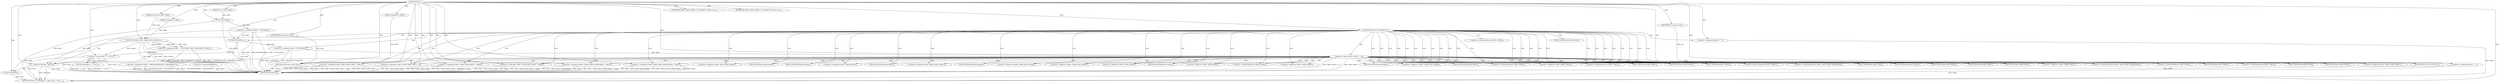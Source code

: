 digraph "FUN1" {  
"8" [label = <(METHOD,FUN1)<SUB>1</SUB>> ]
"155" [label = <(METHOD_RETURN,bool)<SUB>1</SUB>> ]
"9" [label = <(PARAM,struct VAR1 *VAR2)<SUB>1</SUB>> ]
"10" [label = <(PARAM,const struct VAR3 *VAR4)<SUB>1</SUB>> ]
"11" [label = <(PARAM,unsigned int VAR5)<SUB>2</SUB>> ]
"12" [label = <(PARAM,unsigned int *VAR6)<SUB>2</SUB>> ]
"15" [label = <(&lt;operator&gt;.assignment,*VAR7 = FUN2(VAR2))<SUB>4</SUB>> ]
"24" [label = <(&lt;operator&gt;.assignment,VAR11 = FUN3(VAR4, VAR5, sizeof(VAR10), &amp;VAR11))<SUB>11</SUB>> ]
"33" [label = <(FUN4,FUN4(VAR11 == NULL))<SUB>14</SUB>> ]
"37" [label = <(&lt;operator&gt;.assignment,VAR13 = VAR14[VAR15][VAR11-&gt;VAR16][VAR17])<SUB>16</SUB>> ]
"76" [label = <(&lt;operator&gt;.assignment,VAR2-&gt;VAR22.VAR23.VAR24[VAR25] = VAR15)<SUB>31</SUB>> ]
"87" [label = <(&lt;operator&gt;.assignment,VAR2-&gt;VAR22.VAR23.VAR24[VAR26] = VAR27)<SUB>32</SUB>> ]
"98" [label = <(&lt;operator&gt;.assignment,VAR2-&gt;VAR22.VAR23.VAR13 = VAR17)<SUB>33</SUB>> ]
"107" [label = <(&lt;operator&gt;.assignment,VAR2-&gt;VAR22.VAR23.VAR28 = VAR29)<SUB>34</SUB>> ]
"116" [label = <(&lt;operator&gt;.assignment,VAR2-&gt;VAR22.VAR23.VAR30 = VAR25)<SUB>35</SUB>> ]
"125" [label = <(&lt;operator&gt;.assignment,VAR2-&gt;VAR22.VAR23.VAR31 = 0)<SUB>36</SUB>> ]
"134" [label = <(RETURN,return true;,return true;)<SUB>37</SUB>> ]
"153" [label = <(RETURN,return false;,return false;)<SUB>43</SUB>> ]
"49" [label = <(IDENTIFIER,VAR13,switch(VAR13))<SUB>17</SUB>> ]
"135" [label = <(IDENTIFIER,true,return true;)<SUB>37</SUB>> ]
"138" [label = <(FUN6,FUN6(VAR7, VAR32))<SUB>40</SUB>> ]
"154" [label = <(IDENTIFIER,false,return false;)<SUB>43</SUB>> ]
"17" [label = <(FUN2,FUN2(VAR2))<SUB>4</SUB>> ]
"26" [label = <(FUN3,FUN3(VAR4, VAR5, sizeof(VAR10), &amp;VAR11))<SUB>11</SUB>> ]
"34" [label = <(&lt;operator&gt;.equals,VAR11 == NULL)<SUB>14</SUB>> ]
"52" [label = <(&lt;operator&gt;.assignment,VAR9 = FUN5(VAR7))<SUB>19</SUB>> ]
"68" [label = <(IDENTIFIER,VAR20,{
	default:
		VAR9 = FUN5(VAR7);
		if (VAR9-&gt;VA...)<SUB>24</SUB>> ]
"71" [label = <(IDENTIFIER,VAR21,{
	default:
		VAR9 = FUN5(VAR7);
		if (VAR9-&gt;VA...)<SUB>26</SUB>> ]
"72" [label = <(&lt;operator&gt;.assignment,VAR12 = &quot;&quot;)<SUB>27</SUB>> ]
"142" [label = <(FUN7,FUN7(VAR7, FUN8(VAR2), 0, VAR4, NULL, NULL,
			...)<SUB>41</SUB>> ]
"29" [label = <(&lt;operator&gt;.sizeOf,sizeof(VAR10))<SUB>11</SUB>> ]
"57" [label = <(&lt;operator&gt;.equals,VAR9-&gt;VAR18 == 0)<SUB>20</SUB>> ]
"54" [label = <(FUN5,FUN5(VAR7))<SUB>19</SUB>> ]
"63" [label = <(&lt;operator&gt;.assignment,VAR12 = &quot;&quot;)<SUB>21</SUB>> ]
"144" [label = <(FUN8,FUN8(VAR2))<SUB>41</SUB>> ]
"77" [label = <(&lt;operator&gt;.indirectIndexAccess,VAR2-&gt;VAR22.VAR23.VAR24[VAR25])<SUB>31</SUB>> ]
"88" [label = <(&lt;operator&gt;.indirectIndexAccess,VAR2-&gt;VAR22.VAR23.VAR24[VAR26])<SUB>32</SUB>> ]
"99" [label = <(&lt;operator&gt;.fieldAccess,VAR2-&gt;VAR22.VAR23.VAR13)<SUB>33</SUB>> ]
"108" [label = <(&lt;operator&gt;.fieldAccess,VAR2-&gt;VAR22.VAR23.VAR28)<SUB>34</SUB>> ]
"117" [label = <(&lt;operator&gt;.fieldAccess,VAR2-&gt;VAR22.VAR23.VAR30)<SUB>35</SUB>> ]
"126" [label = <(&lt;operator&gt;.fieldAccess,VAR2-&gt;VAR22.VAR23.VAR31)<SUB>36</SUB>> ]
"78" [label = <(&lt;operator&gt;.fieldAccess,VAR2-&gt;VAR22.VAR23.VAR24)<SUB>31</SUB>> ]
"89" [label = <(&lt;operator&gt;.fieldAccess,VAR2-&gt;VAR22.VAR23.VAR24)<SUB>32</SUB>> ]
"100" [label = <(&lt;operator&gt;.fieldAccess,VAR2-&gt;VAR22.VAR23)<SUB>33</SUB>> ]
"105" [label = <(FIELD_IDENTIFIER,VAR13,VAR13)<SUB>33</SUB>> ]
"109" [label = <(&lt;operator&gt;.fieldAccess,VAR2-&gt;VAR22.VAR23)<SUB>34</SUB>> ]
"114" [label = <(FIELD_IDENTIFIER,VAR28,VAR28)<SUB>34</SUB>> ]
"118" [label = <(&lt;operator&gt;.fieldAccess,VAR2-&gt;VAR22.VAR23)<SUB>35</SUB>> ]
"123" [label = <(FIELD_IDENTIFIER,VAR30,VAR30)<SUB>35</SUB>> ]
"127" [label = <(&lt;operator&gt;.fieldAccess,VAR2-&gt;VAR22.VAR23)<SUB>36</SUB>> ]
"132" [label = <(FIELD_IDENTIFIER,VAR31,VAR31)<SUB>36</SUB>> ]
"79" [label = <(&lt;operator&gt;.fieldAccess,VAR2-&gt;VAR22.VAR23)<SUB>31</SUB>> ]
"84" [label = <(FIELD_IDENTIFIER,VAR24,VAR24)<SUB>31</SUB>> ]
"90" [label = <(&lt;operator&gt;.fieldAccess,VAR2-&gt;VAR22.VAR23)<SUB>32</SUB>> ]
"95" [label = <(FIELD_IDENTIFIER,VAR24,VAR24)<SUB>32</SUB>> ]
"101" [label = <(&lt;operator&gt;.indirectFieldAccess,VAR2-&gt;VAR22)<SUB>33</SUB>> ]
"104" [label = <(FIELD_IDENTIFIER,VAR23,VAR23)<SUB>33</SUB>> ]
"110" [label = <(&lt;operator&gt;.indirectFieldAccess,VAR2-&gt;VAR22)<SUB>34</SUB>> ]
"113" [label = <(FIELD_IDENTIFIER,VAR23,VAR23)<SUB>34</SUB>> ]
"119" [label = <(&lt;operator&gt;.indirectFieldAccess,VAR2-&gt;VAR22)<SUB>35</SUB>> ]
"122" [label = <(FIELD_IDENTIFIER,VAR23,VAR23)<SUB>35</SUB>> ]
"128" [label = <(&lt;operator&gt;.indirectFieldAccess,VAR2-&gt;VAR22)<SUB>36</SUB>> ]
"131" [label = <(FIELD_IDENTIFIER,VAR23,VAR23)<SUB>36</SUB>> ]
"58" [label = <(&lt;operator&gt;.indirectFieldAccess,VAR9-&gt;VAR18)<SUB>20</SUB>> ]
"80" [label = <(&lt;operator&gt;.indirectFieldAccess,VAR2-&gt;VAR22)<SUB>31</SUB>> ]
"83" [label = <(FIELD_IDENTIFIER,VAR23,VAR23)<SUB>31</SUB>> ]
"91" [label = <(&lt;operator&gt;.indirectFieldAccess,VAR2-&gt;VAR22)<SUB>32</SUB>> ]
"94" [label = <(FIELD_IDENTIFIER,VAR23,VAR23)<SUB>32</SUB>> ]
"103" [label = <(FIELD_IDENTIFIER,VAR22,VAR22)<SUB>33</SUB>> ]
"112" [label = <(FIELD_IDENTIFIER,VAR22,VAR22)<SUB>34</SUB>> ]
"121" [label = <(FIELD_IDENTIFIER,VAR22,VAR22)<SUB>35</SUB>> ]
"130" [label = <(FIELD_IDENTIFIER,VAR22,VAR22)<SUB>36</SUB>> ]
"60" [label = <(FIELD_IDENTIFIER,VAR18,VAR18)<SUB>20</SUB>> ]
"82" [label = <(FIELD_IDENTIFIER,VAR22,VAR22)<SUB>31</SUB>> ]
"93" [label = <(FIELD_IDENTIFIER,VAR22,VAR22)<SUB>32</SUB>> ]
  "153" -> "155"  [ label = "DDG: &lt;RET&gt;"] 
  "134" -> "155"  [ label = "DDG: &lt;RET&gt;"] 
  "12" -> "155"  [ label = "DDG: VAR6"] 
  "15" -> "155"  [ label = "DDG: VAR7"] 
  "17" -> "155"  [ label = "DDG: VAR2"] 
  "15" -> "155"  [ label = "DDG: FUN2(VAR2)"] 
  "15" -> "155"  [ label = "DDG: *VAR7 = FUN2(VAR2)"] 
  "26" -> "155"  [ label = "DDG: VAR4"] 
  "26" -> "155"  [ label = "DDG: VAR5"] 
  "29" -> "155"  [ label = "DDG: VAR10"] 
  "26" -> "155"  [ label = "DDG: &amp;VAR11"] 
  "24" -> "155"  [ label = "DDG: FUN3(VAR4, VAR5, sizeof(VAR10), &amp;VAR11)"] 
  "24" -> "155"  [ label = "DDG: VAR11 = FUN3(VAR4, VAR5, sizeof(VAR10), &amp;VAR11)"] 
  "34" -> "155"  [ label = "DDG: VAR11"] 
  "34" -> "155"  [ label = "DDG: NULL"] 
  "33" -> "155"  [ label = "DDG: VAR11 == NULL"] 
  "33" -> "155"  [ label = "DDG: FUN4(VAR11 == NULL)"] 
  "37" -> "155"  [ label = "DDG: VAR13"] 
  "37" -> "155"  [ label = "DDG: VAR14[VAR15][VAR11-&gt;VAR16][VAR17]"] 
  "37" -> "155"  [ label = "DDG: VAR13 = VAR14[VAR15][VAR11-&gt;VAR16][VAR17]"] 
  "52" -> "155"  [ label = "DDG: VAR9"] 
  "54" -> "155"  [ label = "DDG: VAR7"] 
  "52" -> "155"  [ label = "DDG: FUN5(VAR7)"] 
  "52" -> "155"  [ label = "DDG: VAR9 = FUN5(VAR7)"] 
  "57" -> "155"  [ label = "DDG: VAR9-&gt;VAR18"] 
  "57" -> "155"  [ label = "DDG: VAR9-&gt;VAR18 == 0"] 
  "76" -> "155"  [ label = "DDG: VAR2-&gt;VAR22.VAR23.VAR24[VAR25]"] 
  "76" -> "155"  [ label = "DDG: VAR15"] 
  "76" -> "155"  [ label = "DDG: VAR2-&gt;VAR22.VAR23.VAR24[VAR25] = VAR15"] 
  "87" -> "155"  [ label = "DDG: VAR2-&gt;VAR22.VAR23.VAR24[VAR26]"] 
  "87" -> "155"  [ label = "DDG: VAR2-&gt;VAR22.VAR23.VAR24[VAR26] = VAR27"] 
  "98" -> "155"  [ label = "DDG: VAR2-&gt;VAR22.VAR23.VAR13"] 
  "98" -> "155"  [ label = "DDG: VAR17"] 
  "98" -> "155"  [ label = "DDG: VAR2-&gt;VAR22.VAR23.VAR13 = VAR17"] 
  "107" -> "155"  [ label = "DDG: VAR2-&gt;VAR22.VAR23.VAR28"] 
  "107" -> "155"  [ label = "DDG: VAR2-&gt;VAR22.VAR23.VAR28 = VAR29"] 
  "116" -> "155"  [ label = "DDG: VAR2-&gt;VAR22.VAR23.VAR30"] 
  "116" -> "155"  [ label = "DDG: VAR25"] 
  "116" -> "155"  [ label = "DDG: VAR2-&gt;VAR22.VAR23.VAR30 = VAR25"] 
  "125" -> "155"  [ label = "DDG: VAR2-&gt;VAR22.VAR23.VAR31"] 
  "125" -> "155"  [ label = "DDG: VAR2-&gt;VAR22.VAR23.VAR31 = 0"] 
  "107" -> "155"  [ label = "DDG: VAR29"] 
  "87" -> "155"  [ label = "DDG: VAR27"] 
  "138" -> "155"  [ label = "DDG: VAR32"] 
  "8" -> "9"  [ label = "DDG: "] 
  "8" -> "10"  [ label = "DDG: "] 
  "8" -> "11"  [ label = "DDG: "] 
  "8" -> "12"  [ label = "DDG: "] 
  "17" -> "15"  [ label = "DDG: VAR2"] 
  "26" -> "24"  [ label = "DDG: VAR4"] 
  "26" -> "24"  [ label = "DDG: VAR5"] 
  "26" -> "24"  [ label = "DDG: &amp;VAR11"] 
  "8" -> "76"  [ label = "DDG: "] 
  "8" -> "87"  [ label = "DDG: "] 
  "8" -> "98"  [ label = "DDG: "] 
  "8" -> "107"  [ label = "DDG: "] 
  "8" -> "116"  [ label = "DDG: "] 
  "8" -> "125"  [ label = "DDG: "] 
  "135" -> "134"  [ label = "DDG: true"] 
  "8" -> "134"  [ label = "DDG: "] 
  "154" -> "153"  [ label = "DDG: false"] 
  "8" -> "153"  [ label = "DDG: "] 
  "34" -> "33"  [ label = "DDG: VAR11"] 
  "34" -> "33"  [ label = "DDG: NULL"] 
  "8" -> "49"  [ label = "DDG: "] 
  "8" -> "135"  [ label = "DDG: "] 
  "8" -> "154"  [ label = "DDG: "] 
  "9" -> "17"  [ label = "DDG: VAR2"] 
  "8" -> "17"  [ label = "DDG: "] 
  "10" -> "26"  [ label = "DDG: VAR4"] 
  "8" -> "26"  [ label = "DDG: "] 
  "11" -> "26"  [ label = "DDG: VAR5"] 
  "24" -> "34"  [ label = "DDG: VAR11"] 
  "26" -> "34"  [ label = "DDG: &amp;VAR11"] 
  "8" -> "34"  [ label = "DDG: "] 
  "54" -> "52"  [ label = "DDG: VAR7"] 
  "8" -> "68"  [ label = "DDG: "] 
  "8" -> "71"  [ label = "DDG: "] 
  "8" -> "72"  [ label = "DDG: "] 
  "15" -> "138"  [ label = "DDG: VAR7"] 
  "54" -> "138"  [ label = "DDG: VAR7"] 
  "8" -> "138"  [ label = "DDG: "] 
  "138" -> "142"  [ label = "DDG: VAR7"] 
  "8" -> "142"  [ label = "DDG: "] 
  "144" -> "142"  [ label = "DDG: VAR2"] 
  "26" -> "142"  [ label = "DDG: VAR4"] 
  "34" -> "142"  [ label = "DDG: NULL"] 
  "72" -> "142"  [ label = "DDG: VAR12"] 
  "63" -> "142"  [ label = "DDG: VAR12"] 
  "15" -> "54"  [ label = "DDG: VAR7"] 
  "8" -> "54"  [ label = "DDG: "] 
  "52" -> "57"  [ label = "DDG: VAR9"] 
  "8" -> "57"  [ label = "DDG: "] 
  "8" -> "63"  [ label = "DDG: "] 
  "17" -> "144"  [ label = "DDG: VAR2"] 
  "8" -> "144"  [ label = "DDG: "] 
  "49" -> "107"  [ label = "CDG: "] 
  "49" -> "94"  [ label = "CDG: "] 
  "49" -> "60"  [ label = "CDG: "] 
  "49" -> "77"  [ label = "CDG: "] 
  "49" -> "57"  [ label = "CDG: "] 
  "49" -> "98"  [ label = "CDG: "] 
  "49" -> "113"  [ label = "CDG: "] 
  "49" -> "52"  [ label = "CDG: "] 
  "49" -> "128"  [ label = "CDG: "] 
  "49" -> "84"  [ label = "CDG: "] 
  "49" -> "114"  [ label = "CDG: "] 
  "49" -> "131"  [ label = "CDG: "] 
  "49" -> "103"  [ label = "CDG: "] 
  "49" -> "132"  [ label = "CDG: "] 
  "49" -> "104"  [ label = "CDG: "] 
  "49" -> "119"  [ label = "CDG: "] 
  "49" -> "121"  [ label = "CDG: "] 
  "49" -> "95"  [ label = "CDG: "] 
  "49" -> "153"  [ label = "CDG: "] 
  "49" -> "76"  [ label = "CDG: "] 
  "49" -> "87"  [ label = "CDG: "] 
  "49" -> "91"  [ label = "CDG: "] 
  "49" -> "112"  [ label = "CDG: "] 
  "49" -> "134"  [ label = "CDG: "] 
  "49" -> "138"  [ label = "CDG: "] 
  "49" -> "93"  [ label = "CDG: "] 
  "49" -> "101"  [ label = "CDG: "] 
  "49" -> "90"  [ label = "CDG: "] 
  "49" -> "54"  [ label = "CDG: "] 
  "49" -> "79"  [ label = "CDG: "] 
  "49" -> "80"  [ label = "CDG: "] 
  "49" -> "58"  [ label = "CDG: "] 
  "49" -> "130"  [ label = "CDG: "] 
  "49" -> "118"  [ label = "CDG: "] 
  "49" -> "100"  [ label = "CDG: "] 
  "49" -> "88"  [ label = "CDG: "] 
  "49" -> "127"  [ label = "CDG: "] 
  "49" -> "108"  [ label = "CDG: "] 
  "49" -> "89"  [ label = "CDG: "] 
  "49" -> "116"  [ label = "CDG: "] 
  "49" -> "122"  [ label = "CDG: "] 
  "49" -> "99"  [ label = "CDG: "] 
  "49" -> "72"  [ label = "CDG: "] 
  "49" -> "123"  [ label = "CDG: "] 
  "49" -> "82"  [ label = "CDG: "] 
  "49" -> "126"  [ label = "CDG: "] 
  "49" -> "83"  [ label = "CDG: "] 
  "49" -> "105"  [ label = "CDG: "] 
  "49" -> "110"  [ label = "CDG: "] 
  "49" -> "117"  [ label = "CDG: "] 
  "49" -> "125"  [ label = "CDG: "] 
  "49" -> "78"  [ label = "CDG: "] 
  "49" -> "109"  [ label = "CDG: "] 
  "138" -> "144"  [ label = "CDG: "] 
  "138" -> "142"  [ label = "CDG: "] 
  "57" -> "107"  [ label = "CDG: "] 
  "57" -> "94"  [ label = "CDG: "] 
  "57" -> "77"  [ label = "CDG: "] 
  "57" -> "98"  [ label = "CDG: "] 
  "57" -> "113"  [ label = "CDG: "] 
  "57" -> "128"  [ label = "CDG: "] 
  "57" -> "84"  [ label = "CDG: "] 
  "57" -> "114"  [ label = "CDG: "] 
  "57" -> "131"  [ label = "CDG: "] 
  "57" -> "103"  [ label = "CDG: "] 
  "57" -> "132"  [ label = "CDG: "] 
  "57" -> "104"  [ label = "CDG: "] 
  "57" -> "119"  [ label = "CDG: "] 
  "57" -> "121"  [ label = "CDG: "] 
  "57" -> "95"  [ label = "CDG: "] 
  "57" -> "153"  [ label = "CDG: "] 
  "57" -> "76"  [ label = "CDG: "] 
  "57" -> "87"  [ label = "CDG: "] 
  "57" -> "91"  [ label = "CDG: "] 
  "57" -> "112"  [ label = "CDG: "] 
  "57" -> "134"  [ label = "CDG: "] 
  "57" -> "138"  [ label = "CDG: "] 
  "57" -> "93"  [ label = "CDG: "] 
  "57" -> "101"  [ label = "CDG: "] 
  "57" -> "90"  [ label = "CDG: "] 
  "57" -> "79"  [ label = "CDG: "] 
  "57" -> "80"  [ label = "CDG: "] 
  "57" -> "130"  [ label = "CDG: "] 
  "57" -> "118"  [ label = "CDG: "] 
  "57" -> "100"  [ label = "CDG: "] 
  "57" -> "88"  [ label = "CDG: "] 
  "57" -> "127"  [ label = "CDG: "] 
  "57" -> "108"  [ label = "CDG: "] 
  "57" -> "89"  [ label = "CDG: "] 
  "57" -> "116"  [ label = "CDG: "] 
  "57" -> "122"  [ label = "CDG: "] 
  "57" -> "99"  [ label = "CDG: "] 
  "57" -> "123"  [ label = "CDG: "] 
  "57" -> "82"  [ label = "CDG: "] 
  "57" -> "126"  [ label = "CDG: "] 
  "57" -> "83"  [ label = "CDG: "] 
  "57" -> "105"  [ label = "CDG: "] 
  "57" -> "110"  [ label = "CDG: "] 
  "57" -> "117"  [ label = "CDG: "] 
  "57" -> "63"  [ label = "CDG: "] 
  "57" -> "125"  [ label = "CDG: "] 
  "57" -> "78"  [ label = "CDG: "] 
  "57" -> "109"  [ label = "CDG: "] 
}
